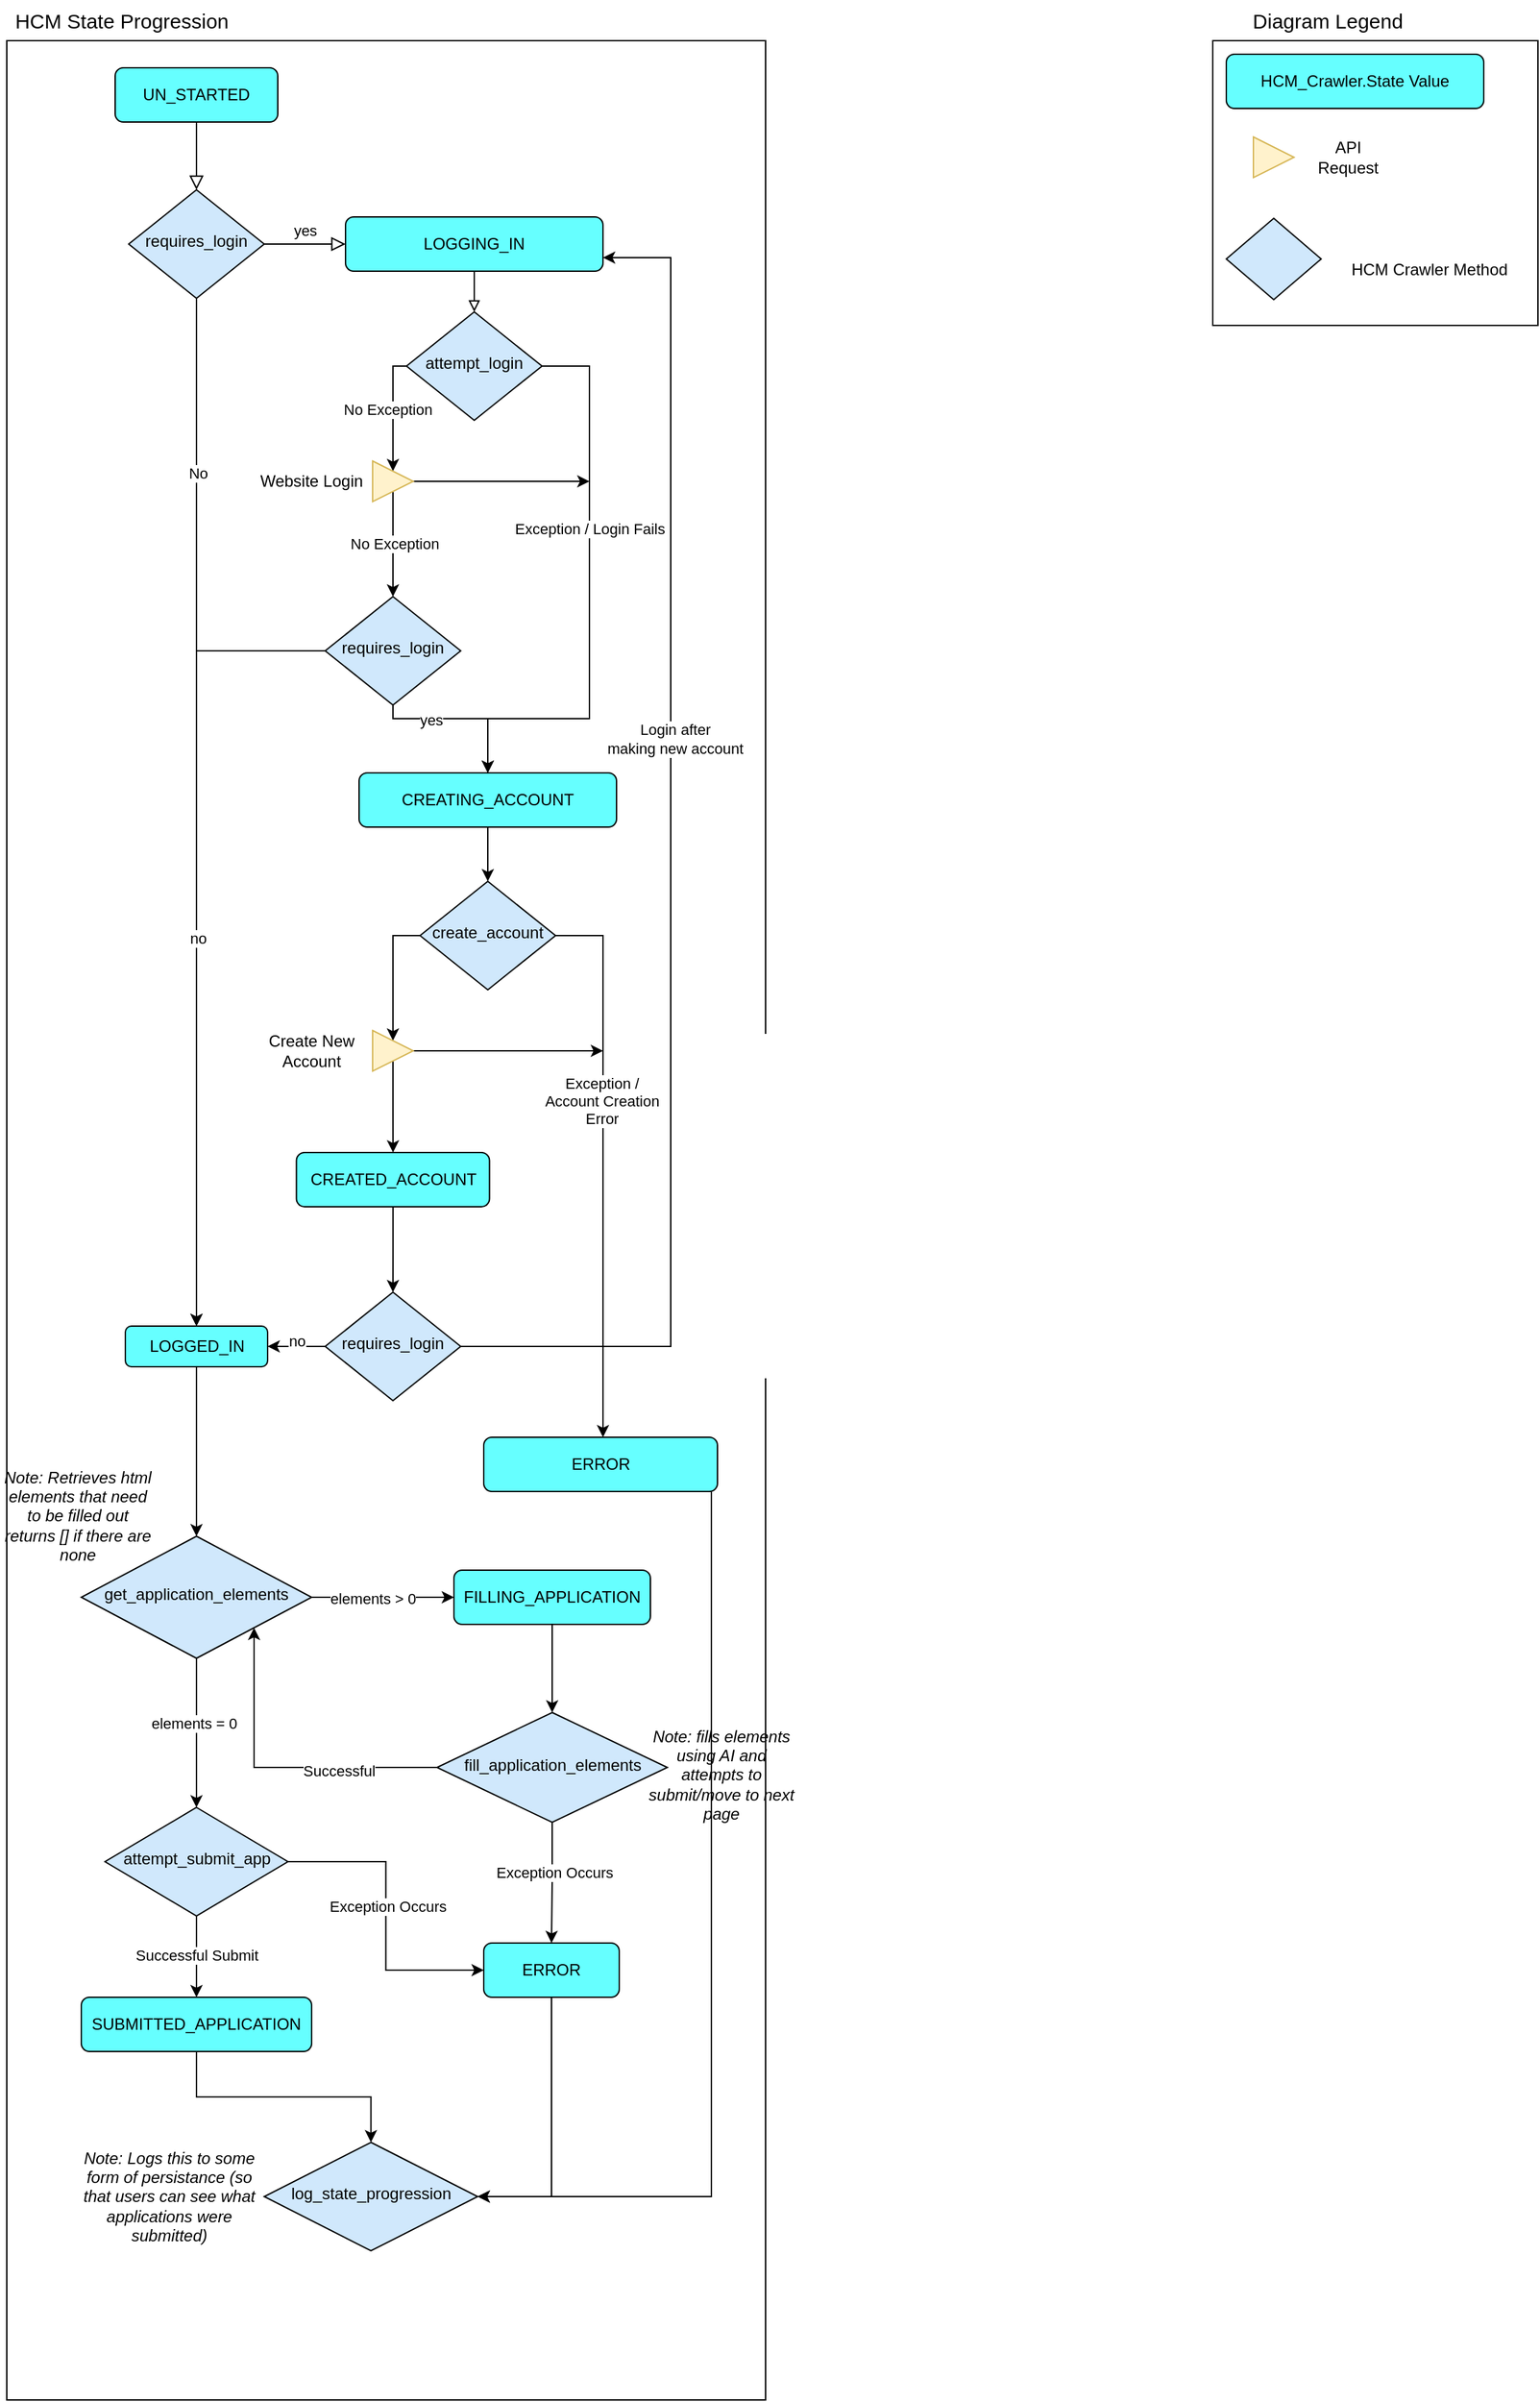 <mxfile version="26.0.8">
  <diagram id="C5RBs43oDa-KdzZeNtuy" name="Page-1">
    <mxGraphModel dx="1434" dy="746" grid="1" gridSize="10" guides="1" tooltips="1" connect="1" arrows="1" fold="1" page="1" pageScale="1" pageWidth="1600" pageHeight="1169" math="0" shadow="0">
      <root>
        <mxCell id="WIyWlLk6GJQsqaUBKTNV-0" />
        <mxCell id="WIyWlLk6GJQsqaUBKTNV-1" parent="WIyWlLk6GJQsqaUBKTNV-0" />
        <mxCell id="hhj9J0OS0kFNXhIqKxpL-5" value="" style="rounded=0;whiteSpace=wrap;html=1;gradientColor=none;fillColor=none;" vertex="1" parent="WIyWlLk6GJQsqaUBKTNV-1">
          <mxGeometry x="970" y="60" width="240" height="210" as="geometry" />
        </mxCell>
        <mxCell id="hhj9J0OS0kFNXhIqKxpL-2" value="" style="rounded=0;whiteSpace=wrap;html=1;gradientColor=none;fillColor=none;" vertex="1" parent="WIyWlLk6GJQsqaUBKTNV-1">
          <mxGeometry x="80" y="60" width="560" height="1740" as="geometry" />
        </mxCell>
        <mxCell id="WIyWlLk6GJQsqaUBKTNV-2" value="" style="rounded=0;html=1;jettySize=auto;orthogonalLoop=1;fontSize=11;endArrow=block;endFill=0;endSize=8;strokeWidth=1;shadow=0;labelBackgroundColor=none;edgeStyle=orthogonalEdgeStyle;" parent="WIyWlLk6GJQsqaUBKTNV-1" source="WIyWlLk6GJQsqaUBKTNV-3" target="WIyWlLk6GJQsqaUBKTNV-6" edge="1">
          <mxGeometry relative="1" as="geometry" />
        </mxCell>
        <mxCell id="WIyWlLk6GJQsqaUBKTNV-3" value="UN_STARTED" style="rounded=1;whiteSpace=wrap;html=1;fontSize=12;glass=0;strokeWidth=1;shadow=0;fillColor=#66FFFF;" parent="WIyWlLk6GJQsqaUBKTNV-1" vertex="1">
          <mxGeometry x="160" y="80" width="120" height="40" as="geometry" />
        </mxCell>
        <mxCell id="WIyWlLk6GJQsqaUBKTNV-5" value="yes" style="edgeStyle=orthogonalEdgeStyle;rounded=0;html=1;jettySize=auto;orthogonalLoop=1;fontSize=11;endArrow=block;endFill=0;endSize=8;strokeWidth=1;shadow=0;labelBackgroundColor=none;entryX=0;entryY=0.5;entryDx=0;entryDy=0;" parent="WIyWlLk6GJQsqaUBKTNV-1" source="WIyWlLk6GJQsqaUBKTNV-6" target="hhj9J0OS0kFNXhIqKxpL-15" edge="1">
          <mxGeometry y="10" relative="1" as="geometry">
            <mxPoint as="offset" />
            <mxPoint x="340" y="210" as="targetPoint" />
          </mxGeometry>
        </mxCell>
        <mxCell id="hhj9J0OS0kFNXhIqKxpL-25" style="edgeStyle=orthogonalEdgeStyle;rounded=0;orthogonalLoop=1;jettySize=auto;html=1;" edge="1" parent="WIyWlLk6GJQsqaUBKTNV-1" source="WIyWlLk6GJQsqaUBKTNV-6" target="hhj9J0OS0kFNXhIqKxpL-23">
          <mxGeometry relative="1" as="geometry" />
        </mxCell>
        <mxCell id="hhj9J0OS0kFNXhIqKxpL-29" value="No" style="edgeLabel;html=1;align=center;verticalAlign=middle;resizable=0;points=[];" vertex="1" connectable="0" parent="hhj9J0OS0kFNXhIqKxpL-25">
          <mxGeometry x="-0.66" y="1" relative="1" as="geometry">
            <mxPoint as="offset" />
          </mxGeometry>
        </mxCell>
        <mxCell id="WIyWlLk6GJQsqaUBKTNV-6" value="requires_login" style="rhombus;whiteSpace=wrap;html=1;shadow=0;fontFamily=Helvetica;fontSize=12;align=center;strokeWidth=1;spacing=6;spacingTop=-4;gradientColor=none;fillColor=light-dark(#d0e8fc, #ededed);" parent="WIyWlLk6GJQsqaUBKTNV-1" vertex="1">
          <mxGeometry x="170" y="170" width="100" height="80" as="geometry" />
        </mxCell>
        <mxCell id="hhj9J0OS0kFNXhIqKxpL-3" value="HCM State Progression" style="text;html=1;align=center;verticalAlign=middle;whiteSpace=wrap;rounded=0;fontSize=15;" vertex="1" parent="WIyWlLk6GJQsqaUBKTNV-1">
          <mxGeometry x="80" y="30" width="170" height="30" as="geometry" />
        </mxCell>
        <mxCell id="hhj9J0OS0kFNXhIqKxpL-4" value="HCM_Crawler.State Value" style="rounded=1;whiteSpace=wrap;html=1;fontSize=12;glass=0;strokeWidth=1;shadow=0;fillColor=#66FFFF;" vertex="1" parent="WIyWlLk6GJQsqaUBKTNV-1">
          <mxGeometry x="980" y="70" width="190" height="40" as="geometry" />
        </mxCell>
        <mxCell id="hhj9J0OS0kFNXhIqKxpL-6" value="Diagram Legend" style="text;html=1;align=center;verticalAlign=middle;whiteSpace=wrap;rounded=0;fontSize=15;" vertex="1" parent="WIyWlLk6GJQsqaUBKTNV-1">
          <mxGeometry x="970" y="30" width="170" height="30" as="geometry" />
        </mxCell>
        <mxCell id="hhj9J0OS0kFNXhIqKxpL-9" value="" style="triangle;whiteSpace=wrap;html=1;fillColor=#fff2cc;strokeColor=#d6b656;" vertex="1" parent="WIyWlLk6GJQsqaUBKTNV-1">
          <mxGeometry x="1000" y="131" width="30" height="30" as="geometry" />
        </mxCell>
        <mxCell id="hhj9J0OS0kFNXhIqKxpL-10" value="API Request" style="text;html=1;align=center;verticalAlign=middle;whiteSpace=wrap;rounded=0;" vertex="1" parent="WIyWlLk6GJQsqaUBKTNV-1">
          <mxGeometry x="1040" y="131" width="60" height="30" as="geometry" />
        </mxCell>
        <mxCell id="hhj9J0OS0kFNXhIqKxpL-11" value="" style="rhombus;whiteSpace=wrap;html=1;shadow=0;fontFamily=Helvetica;fontSize=12;align=center;strokeWidth=1;spacing=6;spacingTop=-4;gradientColor=none;fillColor=light-dark(#d0e8fc, #ededed);" vertex="1" parent="WIyWlLk6GJQsqaUBKTNV-1">
          <mxGeometry x="980" y="191" width="70" height="60" as="geometry" />
        </mxCell>
        <mxCell id="hhj9J0OS0kFNXhIqKxpL-12" value="HCM Crawler Method" style="text;html=1;align=center;verticalAlign=middle;whiteSpace=wrap;rounded=0;" vertex="1" parent="WIyWlLk6GJQsqaUBKTNV-1">
          <mxGeometry x="1070" y="206" width="120" height="45" as="geometry" />
        </mxCell>
        <mxCell id="hhj9J0OS0kFNXhIqKxpL-17" style="edgeStyle=orthogonalEdgeStyle;rounded=0;orthogonalLoop=1;jettySize=auto;html=1;endArrow=block;endFill=0;" edge="1" parent="WIyWlLk6GJQsqaUBKTNV-1" source="hhj9J0OS0kFNXhIqKxpL-15" target="hhj9J0OS0kFNXhIqKxpL-16">
          <mxGeometry relative="1" as="geometry" />
        </mxCell>
        <mxCell id="hhj9J0OS0kFNXhIqKxpL-15" value="LOGGING_IN" style="rounded=1;whiteSpace=wrap;html=1;fontSize=12;glass=0;strokeWidth=1;shadow=0;fillColor=#66FFFF;" vertex="1" parent="WIyWlLk6GJQsqaUBKTNV-1">
          <mxGeometry x="330" y="190" width="190" height="40" as="geometry" />
        </mxCell>
        <mxCell id="hhj9J0OS0kFNXhIqKxpL-34" style="edgeStyle=orthogonalEdgeStyle;rounded=0;orthogonalLoop=1;jettySize=auto;html=1;entryX=0.5;entryY=0;entryDx=0;entryDy=0;" edge="1" parent="WIyWlLk6GJQsqaUBKTNV-1" source="hhj9J0OS0kFNXhIqKxpL-16" target="hhj9J0OS0kFNXhIqKxpL-30">
          <mxGeometry relative="1" as="geometry">
            <Array as="points">
              <mxPoint x="365" y="300" />
            </Array>
          </mxGeometry>
        </mxCell>
        <mxCell id="hhj9J0OS0kFNXhIqKxpL-36" value="No Exception" style="edgeLabel;html=1;align=center;verticalAlign=middle;resizable=0;points=[];" vertex="1" connectable="0" parent="hhj9J0OS0kFNXhIqKxpL-34">
          <mxGeometry x="-0.04" y="-4" relative="1" as="geometry">
            <mxPoint as="offset" />
          </mxGeometry>
        </mxCell>
        <mxCell id="hhj9J0OS0kFNXhIqKxpL-51" style="edgeStyle=orthogonalEdgeStyle;rounded=0;orthogonalLoop=1;jettySize=auto;html=1;entryX=0.5;entryY=0;entryDx=0;entryDy=0;" edge="1" parent="WIyWlLk6GJQsqaUBKTNV-1" source="hhj9J0OS0kFNXhIqKxpL-16" target="hhj9J0OS0kFNXhIqKxpL-46">
          <mxGeometry relative="1" as="geometry">
            <Array as="points">
              <mxPoint x="510" y="300" />
              <mxPoint x="510" y="560" />
              <mxPoint x="435" y="560" />
            </Array>
          </mxGeometry>
        </mxCell>
        <mxCell id="hhj9J0OS0kFNXhIqKxpL-54" value="Exception / Login Fails" style="edgeLabel;html=1;align=center;verticalAlign=middle;resizable=0;points=[];" vertex="1" connectable="0" parent="hhj9J0OS0kFNXhIqKxpL-51">
          <mxGeometry x="-0.61" y="3" relative="1" as="geometry">
            <mxPoint x="-3" y="75" as="offset" />
          </mxGeometry>
        </mxCell>
        <mxCell id="hhj9J0OS0kFNXhIqKxpL-16" value="attempt_login" style="rhombus;whiteSpace=wrap;html=1;shadow=0;fontFamily=Helvetica;fontSize=12;align=center;strokeWidth=1;spacing=6;spacingTop=-4;gradientColor=none;fillColor=light-dark(#d0e8fc, #ededed);" vertex="1" parent="WIyWlLk6GJQsqaUBKTNV-1">
          <mxGeometry x="375" y="260" width="100" height="80" as="geometry" />
        </mxCell>
        <mxCell id="hhj9J0OS0kFNXhIqKxpL-74" style="edgeStyle=orthogonalEdgeStyle;rounded=0;orthogonalLoop=1;jettySize=auto;html=1;" edge="1" parent="WIyWlLk6GJQsqaUBKTNV-1" source="hhj9J0OS0kFNXhIqKxpL-23" target="hhj9J0OS0kFNXhIqKxpL-72">
          <mxGeometry relative="1" as="geometry" />
        </mxCell>
        <mxCell id="hhj9J0OS0kFNXhIqKxpL-23" value="LOGGED_IN" style="rounded=1;whiteSpace=wrap;html=1;fontSize=12;glass=0;strokeWidth=1;shadow=0;fillColor=#66FFFF;" vertex="1" parent="WIyWlLk6GJQsqaUBKTNV-1">
          <mxGeometry x="167.5" y="1008" width="105" height="30" as="geometry" />
        </mxCell>
        <mxCell id="hhj9J0OS0kFNXhIqKxpL-41" style="edgeStyle=orthogonalEdgeStyle;rounded=0;orthogonalLoop=1;jettySize=auto;html=1;" edge="1" parent="WIyWlLk6GJQsqaUBKTNV-1" source="hhj9J0OS0kFNXhIqKxpL-30" target="hhj9J0OS0kFNXhIqKxpL-40">
          <mxGeometry relative="1" as="geometry" />
        </mxCell>
        <mxCell id="hhj9J0OS0kFNXhIqKxpL-42" value="No Exception" style="edgeLabel;html=1;align=center;verticalAlign=middle;resizable=0;points=[];" vertex="1" connectable="0" parent="hhj9J0OS0kFNXhIqKxpL-41">
          <mxGeometry x="-0.029" y="1" relative="1" as="geometry">
            <mxPoint y="1" as="offset" />
          </mxGeometry>
        </mxCell>
        <mxCell id="hhj9J0OS0kFNXhIqKxpL-53" style="edgeStyle=orthogonalEdgeStyle;rounded=0;orthogonalLoop=1;jettySize=auto;html=1;" edge="1" parent="WIyWlLk6GJQsqaUBKTNV-1" source="hhj9J0OS0kFNXhIqKxpL-30">
          <mxGeometry relative="1" as="geometry">
            <mxPoint x="510" y="385" as="targetPoint" />
          </mxGeometry>
        </mxCell>
        <mxCell id="hhj9J0OS0kFNXhIqKxpL-30" value="" style="triangle;whiteSpace=wrap;html=1;fillColor=#fff2cc;strokeColor=#d6b656;" vertex="1" parent="WIyWlLk6GJQsqaUBKTNV-1">
          <mxGeometry x="350" y="370" width="30" height="30" as="geometry" />
        </mxCell>
        <mxCell id="hhj9J0OS0kFNXhIqKxpL-33" value="Website Login" style="text;html=1;align=center;verticalAlign=middle;whiteSpace=wrap;rounded=0;" vertex="1" parent="WIyWlLk6GJQsqaUBKTNV-1">
          <mxGeometry x="260" y="370" width="90" height="30" as="geometry" />
        </mxCell>
        <mxCell id="hhj9J0OS0kFNXhIqKxpL-43" style="edgeStyle=orthogonalEdgeStyle;rounded=0;orthogonalLoop=1;jettySize=auto;html=1;" edge="1" parent="WIyWlLk6GJQsqaUBKTNV-1" source="hhj9J0OS0kFNXhIqKxpL-40" target="hhj9J0OS0kFNXhIqKxpL-23">
          <mxGeometry relative="1" as="geometry" />
        </mxCell>
        <mxCell id="hhj9J0OS0kFNXhIqKxpL-44" value="no" style="edgeLabel;html=1;align=center;verticalAlign=middle;resizable=0;points=[];" vertex="1" connectable="0" parent="hhj9J0OS0kFNXhIqKxpL-43">
          <mxGeometry x="0.035" y="1" relative="1" as="geometry">
            <mxPoint as="offset" />
          </mxGeometry>
        </mxCell>
        <mxCell id="hhj9J0OS0kFNXhIqKxpL-47" style="edgeStyle=orthogonalEdgeStyle;rounded=0;orthogonalLoop=1;jettySize=auto;html=1;entryX=0.5;entryY=0;entryDx=0;entryDy=0;" edge="1" parent="WIyWlLk6GJQsqaUBKTNV-1" source="hhj9J0OS0kFNXhIqKxpL-40" target="hhj9J0OS0kFNXhIqKxpL-46">
          <mxGeometry relative="1" as="geometry">
            <Array as="points">
              <mxPoint x="365" y="560" />
              <mxPoint x="435" y="560" />
            </Array>
          </mxGeometry>
        </mxCell>
        <mxCell id="hhj9J0OS0kFNXhIqKxpL-52" value="yes" style="edgeLabel;html=1;align=center;verticalAlign=middle;resizable=0;points=[];" vertex="1" connectable="0" parent="hhj9J0OS0kFNXhIqKxpL-47">
          <mxGeometry x="-0.367" y="-1" relative="1" as="geometry">
            <mxPoint as="offset" />
          </mxGeometry>
        </mxCell>
        <mxCell id="hhj9J0OS0kFNXhIqKxpL-40" value="requires_login" style="rhombus;whiteSpace=wrap;html=1;shadow=0;fontFamily=Helvetica;fontSize=12;align=center;strokeWidth=1;spacing=6;spacingTop=-4;gradientColor=none;fillColor=light-dark(#d0e8fc, #ededed);" vertex="1" parent="WIyWlLk6GJQsqaUBKTNV-1">
          <mxGeometry x="315" y="470" width="100" height="80" as="geometry" />
        </mxCell>
        <mxCell id="hhj9J0OS0kFNXhIqKxpL-57" style="edgeStyle=orthogonalEdgeStyle;rounded=0;orthogonalLoop=1;jettySize=auto;html=1;" edge="1" parent="WIyWlLk6GJQsqaUBKTNV-1" source="hhj9J0OS0kFNXhIqKxpL-46" target="hhj9J0OS0kFNXhIqKxpL-56">
          <mxGeometry relative="1" as="geometry" />
        </mxCell>
        <mxCell id="hhj9J0OS0kFNXhIqKxpL-46" value="CREATING_ACCOUNT" style="rounded=1;whiteSpace=wrap;html=1;fontSize=12;glass=0;strokeWidth=1;shadow=0;fillColor=#66FFFF;" vertex="1" parent="WIyWlLk6GJQsqaUBKTNV-1">
          <mxGeometry x="340" y="600" width="190" height="40" as="geometry" />
        </mxCell>
        <mxCell id="hhj9J0OS0kFNXhIqKxpL-55" style="edgeStyle=orthogonalEdgeStyle;rounded=0;orthogonalLoop=1;jettySize=auto;html=1;exitX=0.5;exitY=1;exitDx=0;exitDy=0;" edge="1" parent="WIyWlLk6GJQsqaUBKTNV-1" source="hhj9J0OS0kFNXhIqKxpL-5" target="hhj9J0OS0kFNXhIqKxpL-5">
          <mxGeometry relative="1" as="geometry" />
        </mxCell>
        <mxCell id="hhj9J0OS0kFNXhIqKxpL-59" style="edgeStyle=orthogonalEdgeStyle;rounded=0;orthogonalLoop=1;jettySize=auto;html=1;entryX=0.5;entryY=0;entryDx=0;entryDy=0;" edge="1" parent="WIyWlLk6GJQsqaUBKTNV-1" source="hhj9J0OS0kFNXhIqKxpL-56" target="hhj9J0OS0kFNXhIqKxpL-58">
          <mxGeometry relative="1" as="geometry" />
        </mxCell>
        <mxCell id="hhj9J0OS0kFNXhIqKxpL-68" style="edgeStyle=orthogonalEdgeStyle;rounded=0;orthogonalLoop=1;jettySize=auto;html=1;" edge="1" parent="WIyWlLk6GJQsqaUBKTNV-1" source="hhj9J0OS0kFNXhIqKxpL-56" target="hhj9J0OS0kFNXhIqKxpL-67">
          <mxGeometry relative="1" as="geometry">
            <Array as="points">
              <mxPoint x="520" y="720" />
            </Array>
          </mxGeometry>
        </mxCell>
        <mxCell id="hhj9J0OS0kFNXhIqKxpL-71" value="Exception /&lt;div&gt;Account Creation&lt;/div&gt;&lt;div&gt;Error&lt;/div&gt;" style="edgeLabel;html=1;align=center;verticalAlign=middle;resizable=0;points=[];" vertex="1" connectable="0" parent="hhj9J0OS0kFNXhIqKxpL-68">
          <mxGeometry x="-0.226" y="-1" relative="1" as="geometry">
            <mxPoint as="offset" />
          </mxGeometry>
        </mxCell>
        <mxCell id="hhj9J0OS0kFNXhIqKxpL-56" value="create_account" style="rhombus;whiteSpace=wrap;html=1;shadow=0;fontFamily=Helvetica;fontSize=12;align=center;strokeWidth=1;spacing=6;spacingTop=-4;gradientColor=none;fillColor=light-dark(#d0e8fc, #ededed);" vertex="1" parent="WIyWlLk6GJQsqaUBKTNV-1">
          <mxGeometry x="385" y="680" width="100" height="80" as="geometry" />
        </mxCell>
        <mxCell id="hhj9J0OS0kFNXhIqKxpL-69" style="edgeStyle=orthogonalEdgeStyle;rounded=0;orthogonalLoop=1;jettySize=auto;html=1;" edge="1" parent="WIyWlLk6GJQsqaUBKTNV-1" source="hhj9J0OS0kFNXhIqKxpL-58">
          <mxGeometry relative="1" as="geometry">
            <mxPoint x="520" y="805" as="targetPoint" />
          </mxGeometry>
        </mxCell>
        <mxCell id="hhj9J0OS0kFNXhIqKxpL-97" style="edgeStyle=orthogonalEdgeStyle;rounded=0;orthogonalLoop=1;jettySize=auto;html=1;" edge="1" parent="WIyWlLk6GJQsqaUBKTNV-1" source="hhj9J0OS0kFNXhIqKxpL-58" target="hhj9J0OS0kFNXhIqKxpL-96">
          <mxGeometry relative="1" as="geometry" />
        </mxCell>
        <mxCell id="hhj9J0OS0kFNXhIqKxpL-58" value="" style="triangle;whiteSpace=wrap;html=1;fillColor=#fff2cc;strokeColor=#d6b656;" vertex="1" parent="WIyWlLk6GJQsqaUBKTNV-1">
          <mxGeometry x="350" y="790" width="30" height="30" as="geometry" />
        </mxCell>
        <mxCell id="hhj9J0OS0kFNXhIqKxpL-60" value="Create New Account" style="text;html=1;align=center;verticalAlign=middle;whiteSpace=wrap;rounded=0;" vertex="1" parent="WIyWlLk6GJQsqaUBKTNV-1">
          <mxGeometry x="260" y="790" width="90" height="30" as="geometry" />
        </mxCell>
        <mxCell id="hhj9J0OS0kFNXhIqKxpL-63" style="edgeStyle=orthogonalEdgeStyle;rounded=0;orthogonalLoop=1;jettySize=auto;html=1;entryX=1;entryY=0.5;entryDx=0;entryDy=0;" edge="1" parent="WIyWlLk6GJQsqaUBKTNV-1" source="hhj9J0OS0kFNXhIqKxpL-61" target="hhj9J0OS0kFNXhIqKxpL-23">
          <mxGeometry relative="1" as="geometry" />
        </mxCell>
        <mxCell id="hhj9J0OS0kFNXhIqKxpL-66" value="no" style="edgeLabel;html=1;align=center;verticalAlign=middle;resizable=0;points=[];" vertex="1" connectable="0" parent="hhj9J0OS0kFNXhIqKxpL-63">
          <mxGeometry x="0.176" y="-4" relative="1" as="geometry">
            <mxPoint x="4" as="offset" />
          </mxGeometry>
        </mxCell>
        <mxCell id="hhj9J0OS0kFNXhIqKxpL-64" style="edgeStyle=orthogonalEdgeStyle;rounded=0;orthogonalLoop=1;jettySize=auto;html=1;entryX=1;entryY=0.75;entryDx=0;entryDy=0;" edge="1" parent="WIyWlLk6GJQsqaUBKTNV-1" source="hhj9J0OS0kFNXhIqKxpL-61" target="hhj9J0OS0kFNXhIqKxpL-15">
          <mxGeometry relative="1" as="geometry">
            <Array as="points">
              <mxPoint x="570" y="1023" />
              <mxPoint x="570" y="220" />
            </Array>
          </mxGeometry>
        </mxCell>
        <mxCell id="hhj9J0OS0kFNXhIqKxpL-65" value="Login after&lt;div&gt;making new account&lt;/div&gt;" style="edgeLabel;html=1;align=center;verticalAlign=middle;resizable=0;points=[];" vertex="1" connectable="0" parent="hhj9J0OS0kFNXhIqKxpL-64">
          <mxGeometry x="0.196" y="-3" relative="1" as="geometry">
            <mxPoint as="offset" />
          </mxGeometry>
        </mxCell>
        <mxCell id="hhj9J0OS0kFNXhIqKxpL-61" value="requires_login" style="rhombus;whiteSpace=wrap;html=1;shadow=0;fontFamily=Helvetica;fontSize=12;align=center;strokeWidth=1;spacing=6;spacingTop=-4;gradientColor=none;fillColor=light-dark(#d0e8fc, #ededed);" vertex="1" parent="WIyWlLk6GJQsqaUBKTNV-1">
          <mxGeometry x="315" y="983" width="100" height="80" as="geometry" />
        </mxCell>
        <mxCell id="hhj9J0OS0kFNXhIqKxpL-102" style="edgeStyle=orthogonalEdgeStyle;rounded=0;orthogonalLoop=1;jettySize=auto;html=1;" edge="1" parent="WIyWlLk6GJQsqaUBKTNV-1" source="hhj9J0OS0kFNXhIqKxpL-67" target="hhj9J0OS0kFNXhIqKxpL-99">
          <mxGeometry relative="1" as="geometry">
            <Array as="points">
              <mxPoint x="600" y="1650" />
            </Array>
          </mxGeometry>
        </mxCell>
        <mxCell id="hhj9J0OS0kFNXhIqKxpL-67" value="ERROR" style="rounded=1;whiteSpace=wrap;html=1;fontSize=12;glass=0;strokeWidth=1;shadow=0;fillColor=#66FFFF;" vertex="1" parent="WIyWlLk6GJQsqaUBKTNV-1">
          <mxGeometry x="432" y="1090" width="172.5" height="40" as="geometry" />
        </mxCell>
        <mxCell id="hhj9J0OS0kFNXhIqKxpL-78" style="edgeStyle=orthogonalEdgeStyle;rounded=0;orthogonalLoop=1;jettySize=auto;html=1;" edge="1" parent="WIyWlLk6GJQsqaUBKTNV-1" source="hhj9J0OS0kFNXhIqKxpL-72" target="hhj9J0OS0kFNXhIqKxpL-76">
          <mxGeometry relative="1" as="geometry" />
        </mxCell>
        <mxCell id="hhj9J0OS0kFNXhIqKxpL-79" value="Text" style="edgeLabel;html=1;align=center;verticalAlign=middle;resizable=0;points=[];" vertex="1" connectable="0" parent="hhj9J0OS0kFNXhIqKxpL-78">
          <mxGeometry x="-0.181" y="1" relative="1" as="geometry">
            <mxPoint as="offset" />
          </mxGeometry>
        </mxCell>
        <mxCell id="hhj9J0OS0kFNXhIqKxpL-80" value="elements &amp;gt; 0" style="edgeLabel;html=1;align=center;verticalAlign=middle;resizable=0;points=[];" vertex="1" connectable="0" parent="hhj9J0OS0kFNXhIqKxpL-78">
          <mxGeometry x="-0.143" y="-1" relative="1" as="geometry">
            <mxPoint as="offset" />
          </mxGeometry>
        </mxCell>
        <mxCell id="hhj9J0OS0kFNXhIqKxpL-81" style="edgeStyle=orthogonalEdgeStyle;rounded=0;orthogonalLoop=1;jettySize=auto;html=1;" edge="1" parent="WIyWlLk6GJQsqaUBKTNV-1" source="hhj9J0OS0kFNXhIqKxpL-72" target="hhj9J0OS0kFNXhIqKxpL-75">
          <mxGeometry relative="1" as="geometry" />
        </mxCell>
        <mxCell id="hhj9J0OS0kFNXhIqKxpL-82" value="elements = 0" style="edgeLabel;html=1;align=center;verticalAlign=middle;resizable=0;points=[];" vertex="1" connectable="0" parent="hhj9J0OS0kFNXhIqKxpL-81">
          <mxGeometry x="-0.133" y="-2" relative="1" as="geometry">
            <mxPoint as="offset" />
          </mxGeometry>
        </mxCell>
        <mxCell id="hhj9J0OS0kFNXhIqKxpL-72" value="get_application_elements" style="rhombus;whiteSpace=wrap;html=1;shadow=0;fontFamily=Helvetica;fontSize=12;align=center;strokeWidth=1;spacing=6;spacingTop=-4;gradientColor=none;fillColor=light-dark(#d0e8fc, #ededed);" vertex="1" parent="WIyWlLk6GJQsqaUBKTNV-1">
          <mxGeometry x="135" y="1163" width="170" height="90" as="geometry" />
        </mxCell>
        <mxCell id="hhj9J0OS0kFNXhIqKxpL-73" value="&lt;i&gt;Note: Retrieves html elements that need to be filled out returns [] if there are none&lt;/i&gt;" style="text;html=1;align=center;verticalAlign=middle;whiteSpace=wrap;rounded=0;" vertex="1" parent="WIyWlLk6GJQsqaUBKTNV-1">
          <mxGeometry x="75" y="1113" width="115" height="70" as="geometry" />
        </mxCell>
        <mxCell id="hhj9J0OS0kFNXhIqKxpL-92" style="edgeStyle=orthogonalEdgeStyle;rounded=0;orthogonalLoop=1;jettySize=auto;html=1;" edge="1" parent="WIyWlLk6GJQsqaUBKTNV-1" source="hhj9J0OS0kFNXhIqKxpL-75" target="hhj9J0OS0kFNXhIqKxpL-91">
          <mxGeometry relative="1" as="geometry" />
        </mxCell>
        <mxCell id="hhj9J0OS0kFNXhIqKxpL-95" value="Successful Submit" style="edgeLabel;html=1;align=center;verticalAlign=middle;resizable=0;points=[];" vertex="1" connectable="0" parent="hhj9J0OS0kFNXhIqKxpL-92">
          <mxGeometry x="-0.033" relative="1" as="geometry">
            <mxPoint as="offset" />
          </mxGeometry>
        </mxCell>
        <mxCell id="hhj9J0OS0kFNXhIqKxpL-93" style="edgeStyle=orthogonalEdgeStyle;rounded=0;orthogonalLoop=1;jettySize=auto;html=1;entryX=0;entryY=0.5;entryDx=0;entryDy=0;" edge="1" parent="WIyWlLk6GJQsqaUBKTNV-1" source="hhj9J0OS0kFNXhIqKxpL-75" target="hhj9J0OS0kFNXhIqKxpL-85">
          <mxGeometry relative="1" as="geometry" />
        </mxCell>
        <mxCell id="hhj9J0OS0kFNXhIqKxpL-94" value="Exception Occurs" style="edgeLabel;html=1;align=center;verticalAlign=middle;resizable=0;points=[];" vertex="1" connectable="0" parent="hhj9J0OS0kFNXhIqKxpL-93">
          <mxGeometry x="-0.071" y="1" relative="1" as="geometry">
            <mxPoint as="offset" />
          </mxGeometry>
        </mxCell>
        <mxCell id="hhj9J0OS0kFNXhIqKxpL-75" value="attempt_submit_app" style="rhombus;whiteSpace=wrap;html=1;shadow=0;fontFamily=Helvetica;fontSize=12;align=center;strokeWidth=1;spacing=6;spacingTop=-4;gradientColor=none;fillColor=light-dark(#d0e8fc, #ededed);" vertex="1" parent="WIyWlLk6GJQsqaUBKTNV-1">
          <mxGeometry x="152.5" y="1363" width="135" height="80" as="geometry" />
        </mxCell>
        <mxCell id="hhj9J0OS0kFNXhIqKxpL-88" style="edgeStyle=orthogonalEdgeStyle;rounded=0;orthogonalLoop=1;jettySize=auto;html=1;" edge="1" parent="WIyWlLk6GJQsqaUBKTNV-1" source="hhj9J0OS0kFNXhIqKxpL-76" target="hhj9J0OS0kFNXhIqKxpL-83">
          <mxGeometry relative="1" as="geometry" />
        </mxCell>
        <mxCell id="hhj9J0OS0kFNXhIqKxpL-76" value="FILLING_APPLICATION" style="rounded=1;whiteSpace=wrap;html=1;fontSize=12;glass=0;strokeWidth=1;shadow=0;fillColor=#66FFFF;" vertex="1" parent="WIyWlLk6GJQsqaUBKTNV-1">
          <mxGeometry x="410" y="1188" width="145" height="40" as="geometry" />
        </mxCell>
        <mxCell id="hhj9J0OS0kFNXhIqKxpL-86" style="edgeStyle=orthogonalEdgeStyle;rounded=0;orthogonalLoop=1;jettySize=auto;html=1;" edge="1" parent="WIyWlLk6GJQsqaUBKTNV-1" source="hhj9J0OS0kFNXhIqKxpL-83" target="hhj9J0OS0kFNXhIqKxpL-85">
          <mxGeometry relative="1" as="geometry" />
        </mxCell>
        <mxCell id="hhj9J0OS0kFNXhIqKxpL-87" value="Exception Occurs" style="edgeLabel;html=1;align=center;verticalAlign=middle;resizable=0;points=[];" vertex="1" connectable="0" parent="hhj9J0OS0kFNXhIqKxpL-86">
          <mxGeometry x="-0.18" y="1" relative="1" as="geometry">
            <mxPoint as="offset" />
          </mxGeometry>
        </mxCell>
        <mxCell id="hhj9J0OS0kFNXhIqKxpL-89" style="edgeStyle=orthogonalEdgeStyle;rounded=0;orthogonalLoop=1;jettySize=auto;html=1;entryX=1;entryY=1;entryDx=0;entryDy=0;" edge="1" parent="WIyWlLk6GJQsqaUBKTNV-1" source="hhj9J0OS0kFNXhIqKxpL-83" target="hhj9J0OS0kFNXhIqKxpL-72">
          <mxGeometry relative="1" as="geometry" />
        </mxCell>
        <mxCell id="hhj9J0OS0kFNXhIqKxpL-90" value="Successful" style="edgeLabel;html=1;align=center;verticalAlign=middle;resizable=0;points=[];" vertex="1" connectable="0" parent="hhj9J0OS0kFNXhIqKxpL-89">
          <mxGeometry x="-0.391" y="2" relative="1" as="geometry">
            <mxPoint as="offset" />
          </mxGeometry>
        </mxCell>
        <mxCell id="hhj9J0OS0kFNXhIqKxpL-83" value="fill_application_elements" style="rhombus;whiteSpace=wrap;html=1;shadow=0;fontFamily=Helvetica;fontSize=12;align=center;strokeWidth=1;spacing=6;spacingTop=-4;gradientColor=none;fillColor=light-dark(#d0e8fc, #ededed);" vertex="1" parent="WIyWlLk6GJQsqaUBKTNV-1">
          <mxGeometry x="397.5" y="1293" width="170" height="81" as="geometry" />
        </mxCell>
        <mxCell id="hhj9J0OS0kFNXhIqKxpL-84" value="&lt;i&gt;Note: fills elements using AI and attempts to submit/move to next page&lt;/i&gt;" style="text;html=1;align=center;verticalAlign=middle;whiteSpace=wrap;rounded=0;" vertex="1" parent="WIyWlLk6GJQsqaUBKTNV-1">
          <mxGeometry x="550" y="1304" width="115" height="70" as="geometry" />
        </mxCell>
        <mxCell id="hhj9J0OS0kFNXhIqKxpL-101" style="edgeStyle=orthogonalEdgeStyle;rounded=0;orthogonalLoop=1;jettySize=auto;html=1;" edge="1" parent="WIyWlLk6GJQsqaUBKTNV-1" source="hhj9J0OS0kFNXhIqKxpL-85" target="hhj9J0OS0kFNXhIqKxpL-99">
          <mxGeometry relative="1" as="geometry">
            <Array as="points">
              <mxPoint x="482" y="1650" />
            </Array>
          </mxGeometry>
        </mxCell>
        <mxCell id="hhj9J0OS0kFNXhIqKxpL-85" value="ERROR" style="rounded=1;whiteSpace=wrap;html=1;fontSize=12;glass=0;strokeWidth=1;shadow=0;fillColor=#66FFFF;" vertex="1" parent="WIyWlLk6GJQsqaUBKTNV-1">
          <mxGeometry x="432" y="1463" width="100" height="40" as="geometry" />
        </mxCell>
        <mxCell id="hhj9J0OS0kFNXhIqKxpL-100" style="edgeStyle=orthogonalEdgeStyle;rounded=0;orthogonalLoop=1;jettySize=auto;html=1;" edge="1" parent="WIyWlLk6GJQsqaUBKTNV-1" source="hhj9J0OS0kFNXhIqKxpL-91" target="hhj9J0OS0kFNXhIqKxpL-99">
          <mxGeometry relative="1" as="geometry" />
        </mxCell>
        <mxCell id="hhj9J0OS0kFNXhIqKxpL-91" value="SUBMITTED_APPLICATION" style="rounded=1;whiteSpace=wrap;html=1;fontSize=12;glass=0;strokeWidth=1;shadow=0;fillColor=#66FFFF;" vertex="1" parent="WIyWlLk6GJQsqaUBKTNV-1">
          <mxGeometry x="135" y="1503" width="170" height="40" as="geometry" />
        </mxCell>
        <mxCell id="hhj9J0OS0kFNXhIqKxpL-98" style="edgeStyle=orthogonalEdgeStyle;rounded=0;orthogonalLoop=1;jettySize=auto;html=1;" edge="1" parent="WIyWlLk6GJQsqaUBKTNV-1" source="hhj9J0OS0kFNXhIqKxpL-96" target="hhj9J0OS0kFNXhIqKxpL-61">
          <mxGeometry relative="1" as="geometry" />
        </mxCell>
        <mxCell id="hhj9J0OS0kFNXhIqKxpL-96" value="CREATED_ACCOUNT" style="rounded=1;whiteSpace=wrap;html=1;fontSize=12;glass=0;strokeWidth=1;shadow=0;fillColor=#66FFFF;" vertex="1" parent="WIyWlLk6GJQsqaUBKTNV-1">
          <mxGeometry x="293.75" y="880" width="142.5" height="40" as="geometry" />
        </mxCell>
        <mxCell id="hhj9J0OS0kFNXhIqKxpL-99" value="log_state_progression" style="rhombus;whiteSpace=wrap;html=1;shadow=0;fontFamily=Helvetica;fontSize=12;align=center;strokeWidth=1;spacing=6;spacingTop=-4;gradientColor=none;fillColor=light-dark(#d0e8fc, #ededed);" vertex="1" parent="WIyWlLk6GJQsqaUBKTNV-1">
          <mxGeometry x="270" y="1610" width="157.5" height="80" as="geometry" />
        </mxCell>
        <mxCell id="hhj9J0OS0kFNXhIqKxpL-103" value="&lt;i&gt;Note: Logs this to some form of persistance (so that users can see what applications were submitted)&lt;/i&gt;" style="text;html=1;align=center;verticalAlign=middle;whiteSpace=wrap;rounded=0;" vertex="1" parent="WIyWlLk6GJQsqaUBKTNV-1">
          <mxGeometry x="130" y="1592.5" width="140" height="115" as="geometry" />
        </mxCell>
      </root>
    </mxGraphModel>
  </diagram>
</mxfile>
